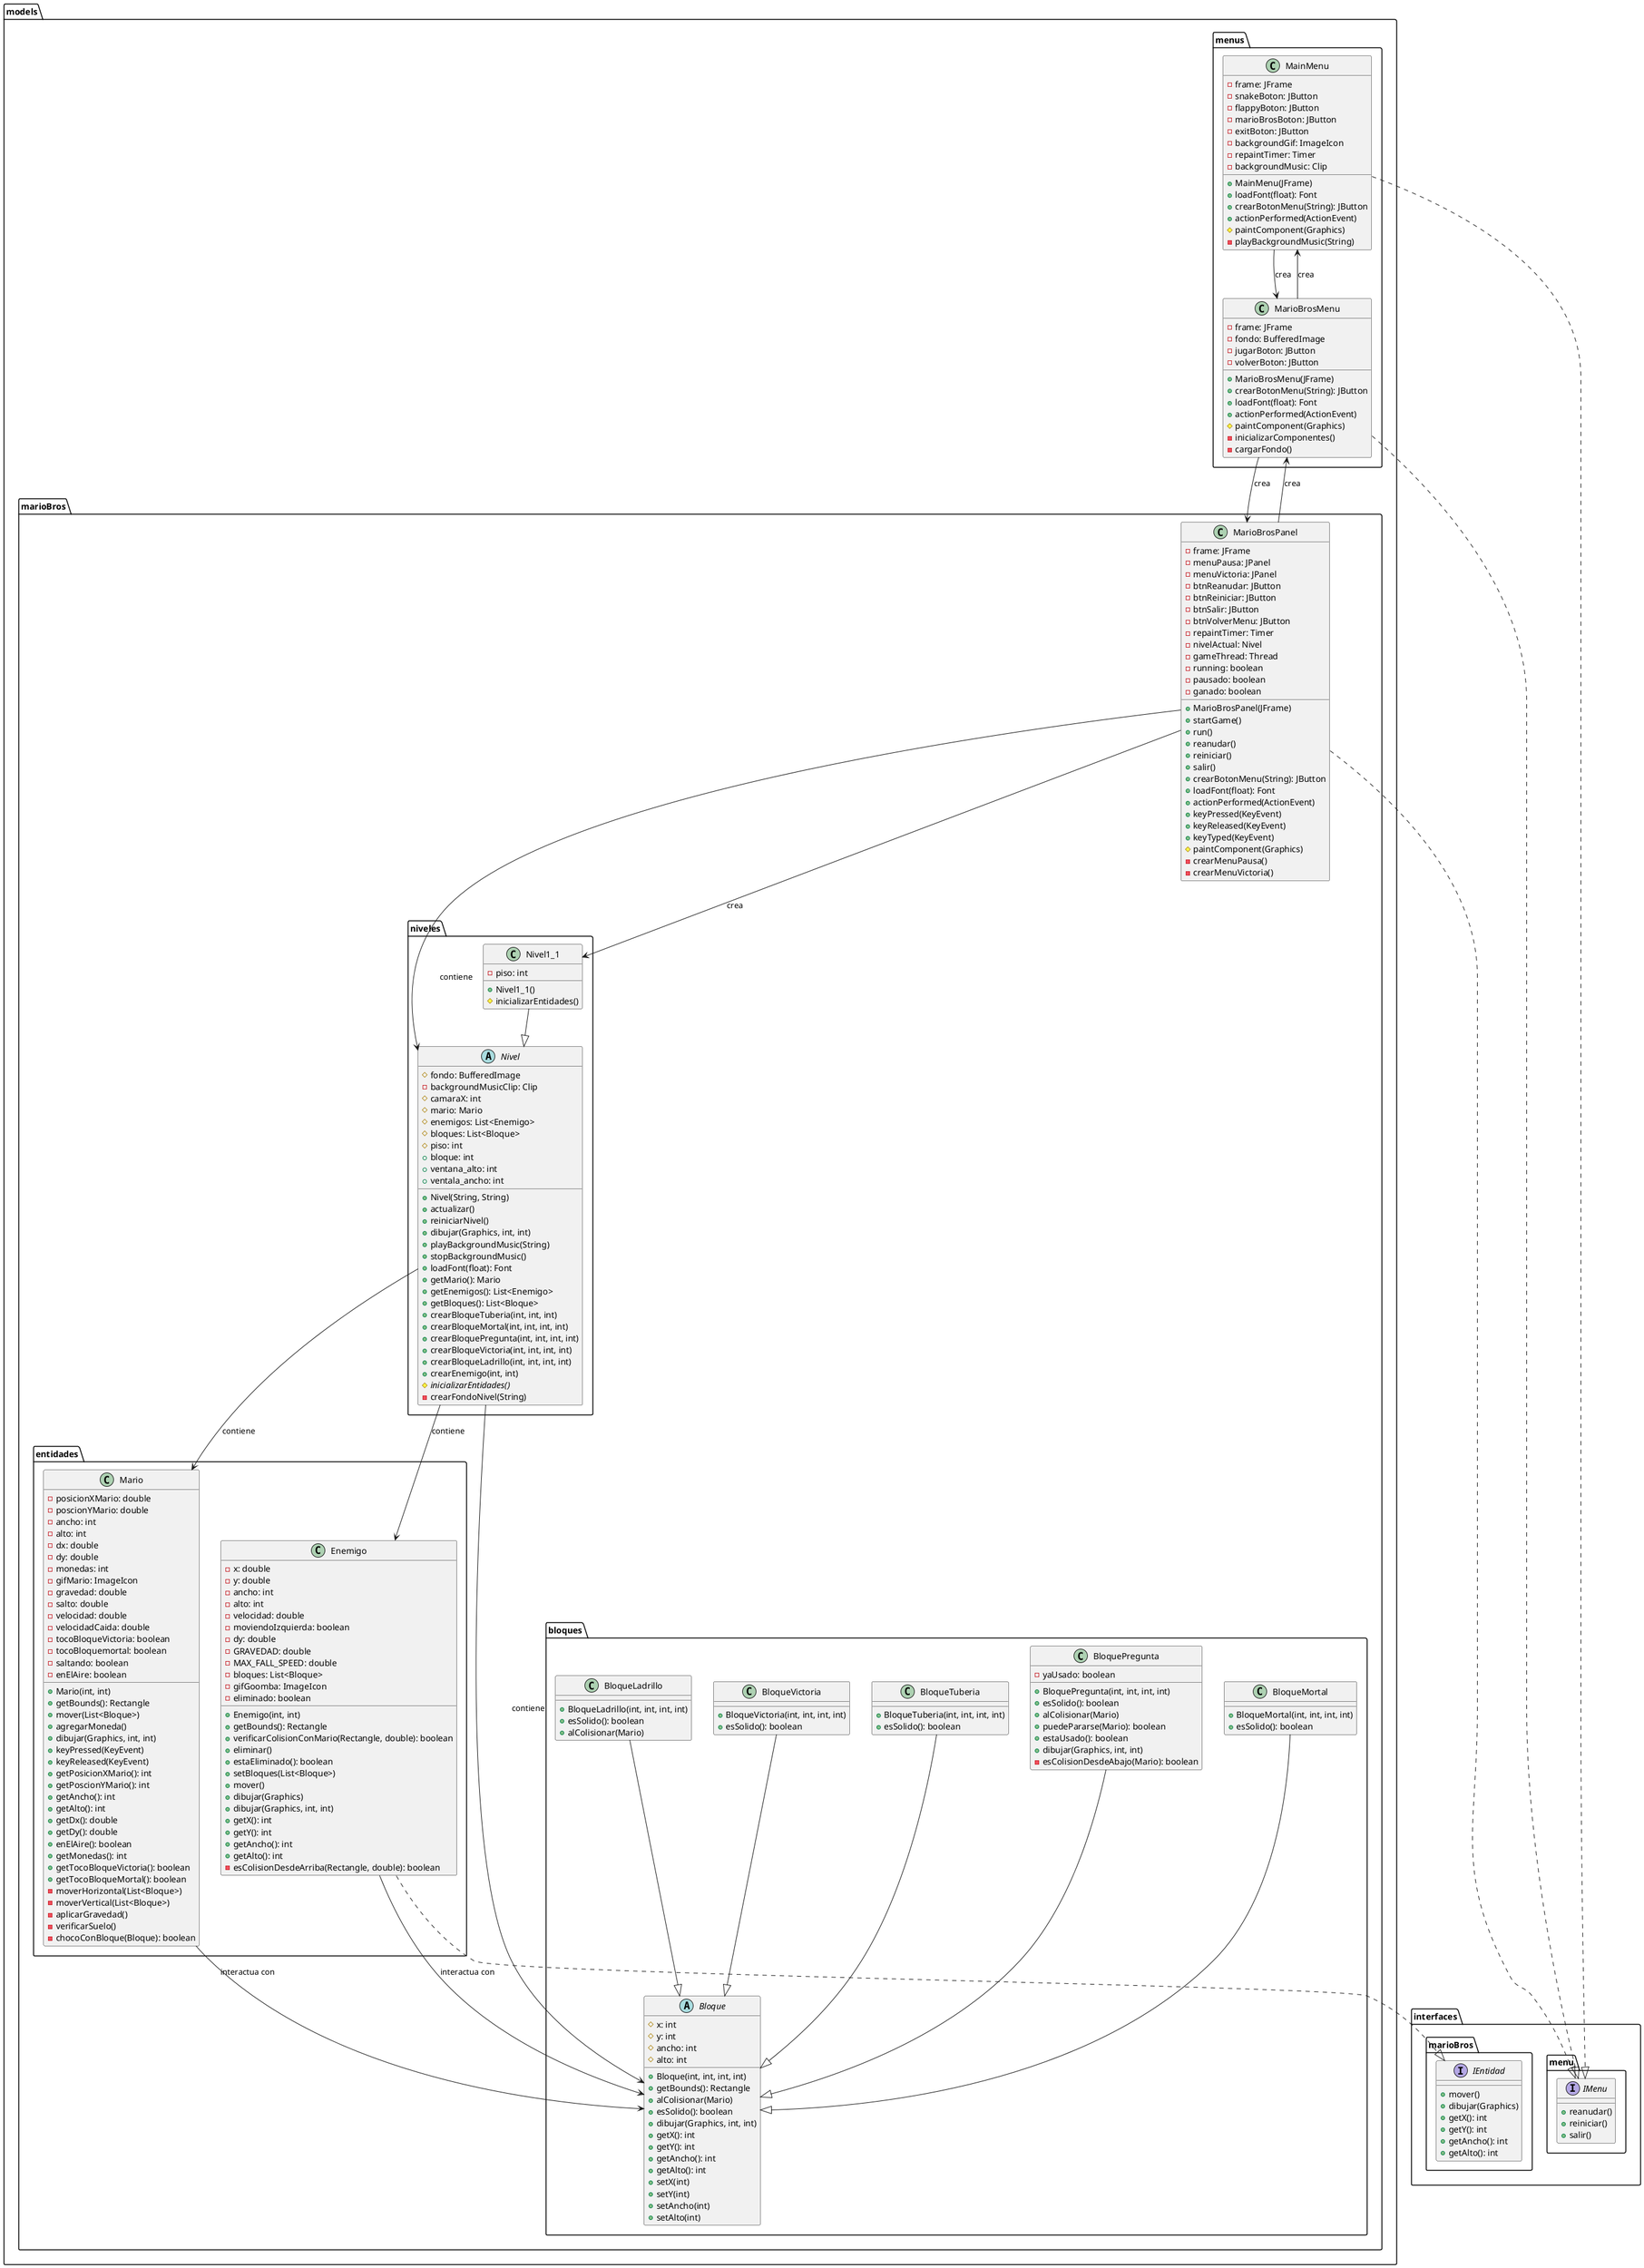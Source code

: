 @startuml Mario Bros Complete - Simple

package "models.menus" {

    class MainMenu {
        - frame: JFrame
        - snakeBoton: JButton
        - flappyBoton: JButton
        - marioBrosBoton: JButton
        - exitBoton: JButton
        - backgroundGif: ImageIcon
        - repaintTimer: Timer
        - backgroundMusic: Clip

        + MainMenu(JFrame)
        + loadFont(float): Font
        + crearBotonMenu(String): JButton
        + actionPerformed(ActionEvent)
        # paintComponent(Graphics)
        - playBackgroundMusic(String)
    }

    class MarioBrosMenu {
        - frame: JFrame
        - fondo: BufferedImage
        - jugarBoton: JButton
        - volverBoton: JButton

        + MarioBrosMenu(JFrame)
        + crearBotonMenu(String): JButton
        + loadFont(float): Font
        + actionPerformed(ActionEvent)
        # paintComponent(Graphics)
        - inicializarComponentes()
        - cargarFondo()
    }
}

package "models.marioBros" {

    class MarioBrosPanel {
        - frame: JFrame
        - menuPausa: JPanel
        - menuVictoria: JPanel
        - btnReanudar: JButton
        - btnReiniciar: JButton
        - btnSalir: JButton
        - btnVolverMenu: JButton
        - repaintTimer: Timer
        - nivelActual: Nivel
        - gameThread: Thread
        - running: boolean
        - pausado: boolean
        - ganado: boolean

        + MarioBrosPanel(JFrame)
        + startGame()
        + run()
        + reanudar()
        + reiniciar()
        + salir()
        + crearBotonMenu(String): JButton
        + loadFont(float): Font
        + actionPerformed(ActionEvent)
        + keyPressed(KeyEvent)
        + keyReleased(KeyEvent)
        + keyTyped(KeyEvent)
        # paintComponent(Graphics)
        - crearMenuPausa()
        - crearMenuVictoria()
    }
}

package "models.marioBros.niveles" {

    abstract class Nivel {
        # fondo: BufferedImage
        - backgroundMusicClip: Clip
        # camaraX: int
        # mario: Mario
        # enemigos: List<Enemigo>
        # bloques: List<Bloque>
        # piso: int
        + bloque: int
        + ventana_alto: int
        + ventala_ancho: int

        + Nivel(String, String)
        + actualizar()
        + reiniciarNivel()
        + dibujar(Graphics, int, int)
        + playBackgroundMusic(String)
        + stopBackgroundMusic()
        + loadFont(float): Font
        + getMario(): Mario
        + getEnemigos(): List<Enemigo>
        + getBloques(): List<Bloque>
        + crearBloqueTuberia(int, int, int)
        + crearBloqueMortal(int, int, int, int)
        + crearBloquePregunta(int, int, int, int)
        + crearBloqueVictoria(int, int, int, int)
        + crearBloqueLadrillo(int, int, int, int)
        + crearEnemigo(int, int)
        # {abstract} inicializarEntidades()
        - crearFondoNivel(String)
    }

    class Nivel1_1 {
        - piso: int

        + Nivel1_1()
        # inicializarEntidades()
    }
}

package "models.marioBros.entidades" {

    class Mario {
        - posicionXMario: double
        - poscionYMario: double
        - ancho: int
        - alto: int
        - dx: double
        - dy: double
        - monedas: int
        - gifMario: ImageIcon
        - gravedad: double
        - salto: double
        - velocidad: double
        - velocidadCaida: double
        - tocoBloqueVictoria: boolean
        - tocoBloquemortal: boolean
        - saltando: boolean
        - enElAire: boolean

        + Mario(int, int)
        + getBounds(): Rectangle
        + mover(List<Bloque>)
        + agregarMoneda()
        + dibujar(Graphics, int, int)
        + keyPressed(KeyEvent)
        + keyReleased(KeyEvent)
        + getPosicionXMario(): int
        + getPoscionYMario(): int
        + getAncho(): int
        + getAlto(): int
        + getDx(): double
        + getDy(): double
        + enElAire(): boolean
        + getMonedas(): int
        + getTocoBloqueVictoria(): boolean
        + getTocoBloqueMortal(): boolean
        - moverHorizontal(List<Bloque>)
        - moverVertical(List<Bloque>)
        - aplicarGravedad()
        - verificarSuelo()
        - chocoConBloque(Bloque): boolean
    }

    class Enemigo {
        - x: double
        - y: double
        - ancho: int
        - alto: int
        - velocidad: double
        - moviendoIzquierda: boolean
        - dy: double
        - GRAVEDAD: double
        - MAX_FALL_SPEED: double
        - bloques: List<Bloque>
        - gifGoomba: ImageIcon
        - eliminado: boolean

        + Enemigo(int, int)
        + getBounds(): Rectangle
        + verificarColisionConMario(Rectangle, double): boolean
        + eliminar()
        + estaEliminado(): boolean
        + setBloques(List<Bloque>)
        + mover()
        + dibujar(Graphics)
        + dibujar(Graphics, int, int)
        + getX(): int
        + getY(): int
        + getAncho(): int
        + getAlto(): int
        - esColisionDesdeArriba(Rectangle, double): boolean
    }
}

package "models.marioBros.bloques" {

    abstract class Bloque {
        # x: int
        # y: int
        # ancho: int
        # alto: int

        + Bloque(int, int, int, int)
        + getBounds(): Rectangle
        + alColisionar(Mario)
        + esSolido(): boolean
        + dibujar(Graphics, int, int)
        + getX(): int
        + getY(): int
        + getAncho(): int
        + getAlto(): int
        + setX(int)
        + setY(int)
        + setAncho(int)
        + setAlto(int)
    }

    class BloqueLadrillo {
        + BloqueLadrillo(int, int, int, int)
        + esSolido(): boolean
        + alColisionar(Mario)
    }

    class BloqueMortal {
        + BloqueMortal(int, int, int, int)
        + esSolido(): boolean
    }

    class BloquePregunta {
        - yaUsado: boolean

        + BloquePregunta(int, int, int, int)
        + esSolido(): boolean
        + alColisionar(Mario)
        + puedePararse(Mario): boolean
        + estaUsado(): boolean
        + dibujar(Graphics, int, int)
        - esColisionDesdeAbajo(Mario): boolean
    }

    class BloqueTuberia {
        + BloqueTuberia(int, int, int, int)
        + esSolido(): boolean
    }

    class BloqueVictoria {
        + BloqueVictoria(int, int, int, int)
        + esSolido(): boolean
    }
}

package "interfaces.marioBros" {
    interface IEntidad {
        + mover()
        + dibujar(Graphics)
        + getX(): int
        + getY(): int
        + getAncho(): int
        + getAlto(): int
    }
}

package "interfaces.menu" {
    interface IMenu {
        + reanudar()
        + reiniciar()
        + salir()
    }
}

' Implementaciones de interfaz
MainMenu ..|> IMenu
MarioBrosMenu ..|> IMenu
MarioBrosPanel ..|> IMenu
Enemigo ..|> IEntidad

' Herencia
Nivel1_1 --|> Nivel
BloqueLadrillo --|> Bloque
BloqueMortal --|> Bloque
BloquePregunta --|> Bloque
BloqueTuberia --|> Bloque
BloqueVictoria --|> Bloque

' Navegación entre clases
MainMenu --> MarioBrosMenu : crea
MarioBrosMenu --> MainMenu : crea
MarioBrosMenu --> MarioBrosPanel : crea
MarioBrosPanel --> MarioBrosMenu : crea

' Composición
MarioBrosPanel --> Nivel : contiene
MarioBrosPanel --> Nivel1_1 : crea
Nivel --> Mario : contiene
Nivel --> Enemigo : contiene
Nivel --> Bloque : contiene

' Interacciones
Mario --> Bloque : interactua con
Enemigo --> Bloque : interactua con

@enduml